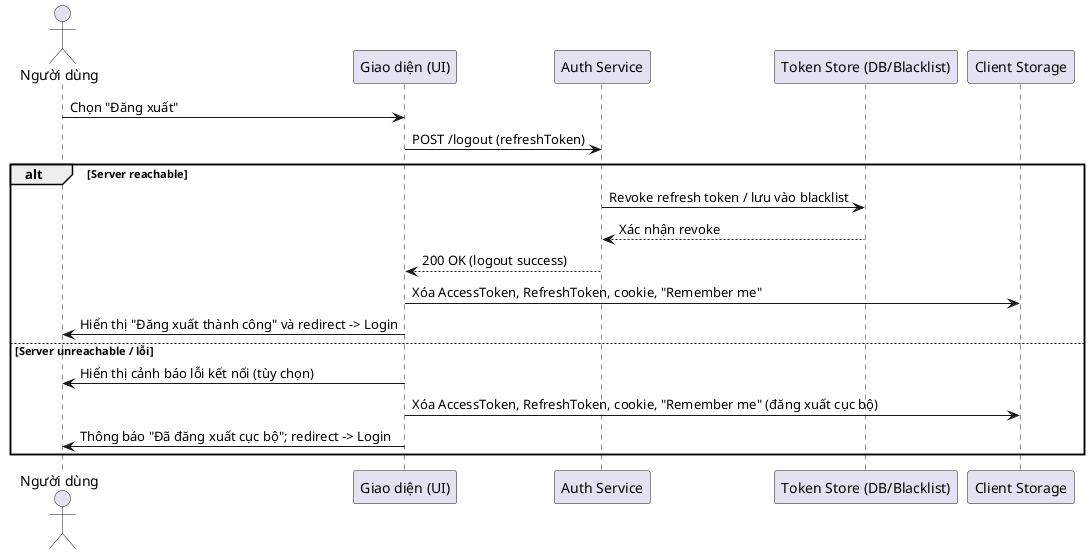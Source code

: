 @startuml
actor "Người dùng" as User
participant "Giao diện (UI)" as UI
participant "Auth Service" as Auth
participant "Token Store (DB/Blacklist)" as Store
participant "Client Storage" as ClientStorage

User -> UI: Chọn "Đăng xuất"
UI -> Auth: POST /logout (refreshToken)
alt Server reachable
  Auth -> Store: Revoke refresh token / lưu vào blacklist
  Store --> Auth: Xác nhận revoke
  Auth --> UI: 200 OK (logout success)
  UI -> ClientStorage: Xóa AccessToken, RefreshToken, cookie, "Remember me"
  UI -> User: Hiển thị "Đăng xuất thành công" và redirect -> Login
else Server unreachable / lỗi
  UI -> User: Hiển thị cảnh báo lỗi kết nối (tùy chọn)
  UI -> ClientStorage: Xóa AccessToken, RefreshToken, cookie, "Remember me" (đăng xuất cục bộ)
  UI -> User: Thông báo "Đã đăng xuất cục bộ"; redirect -> Login
end
@enduml